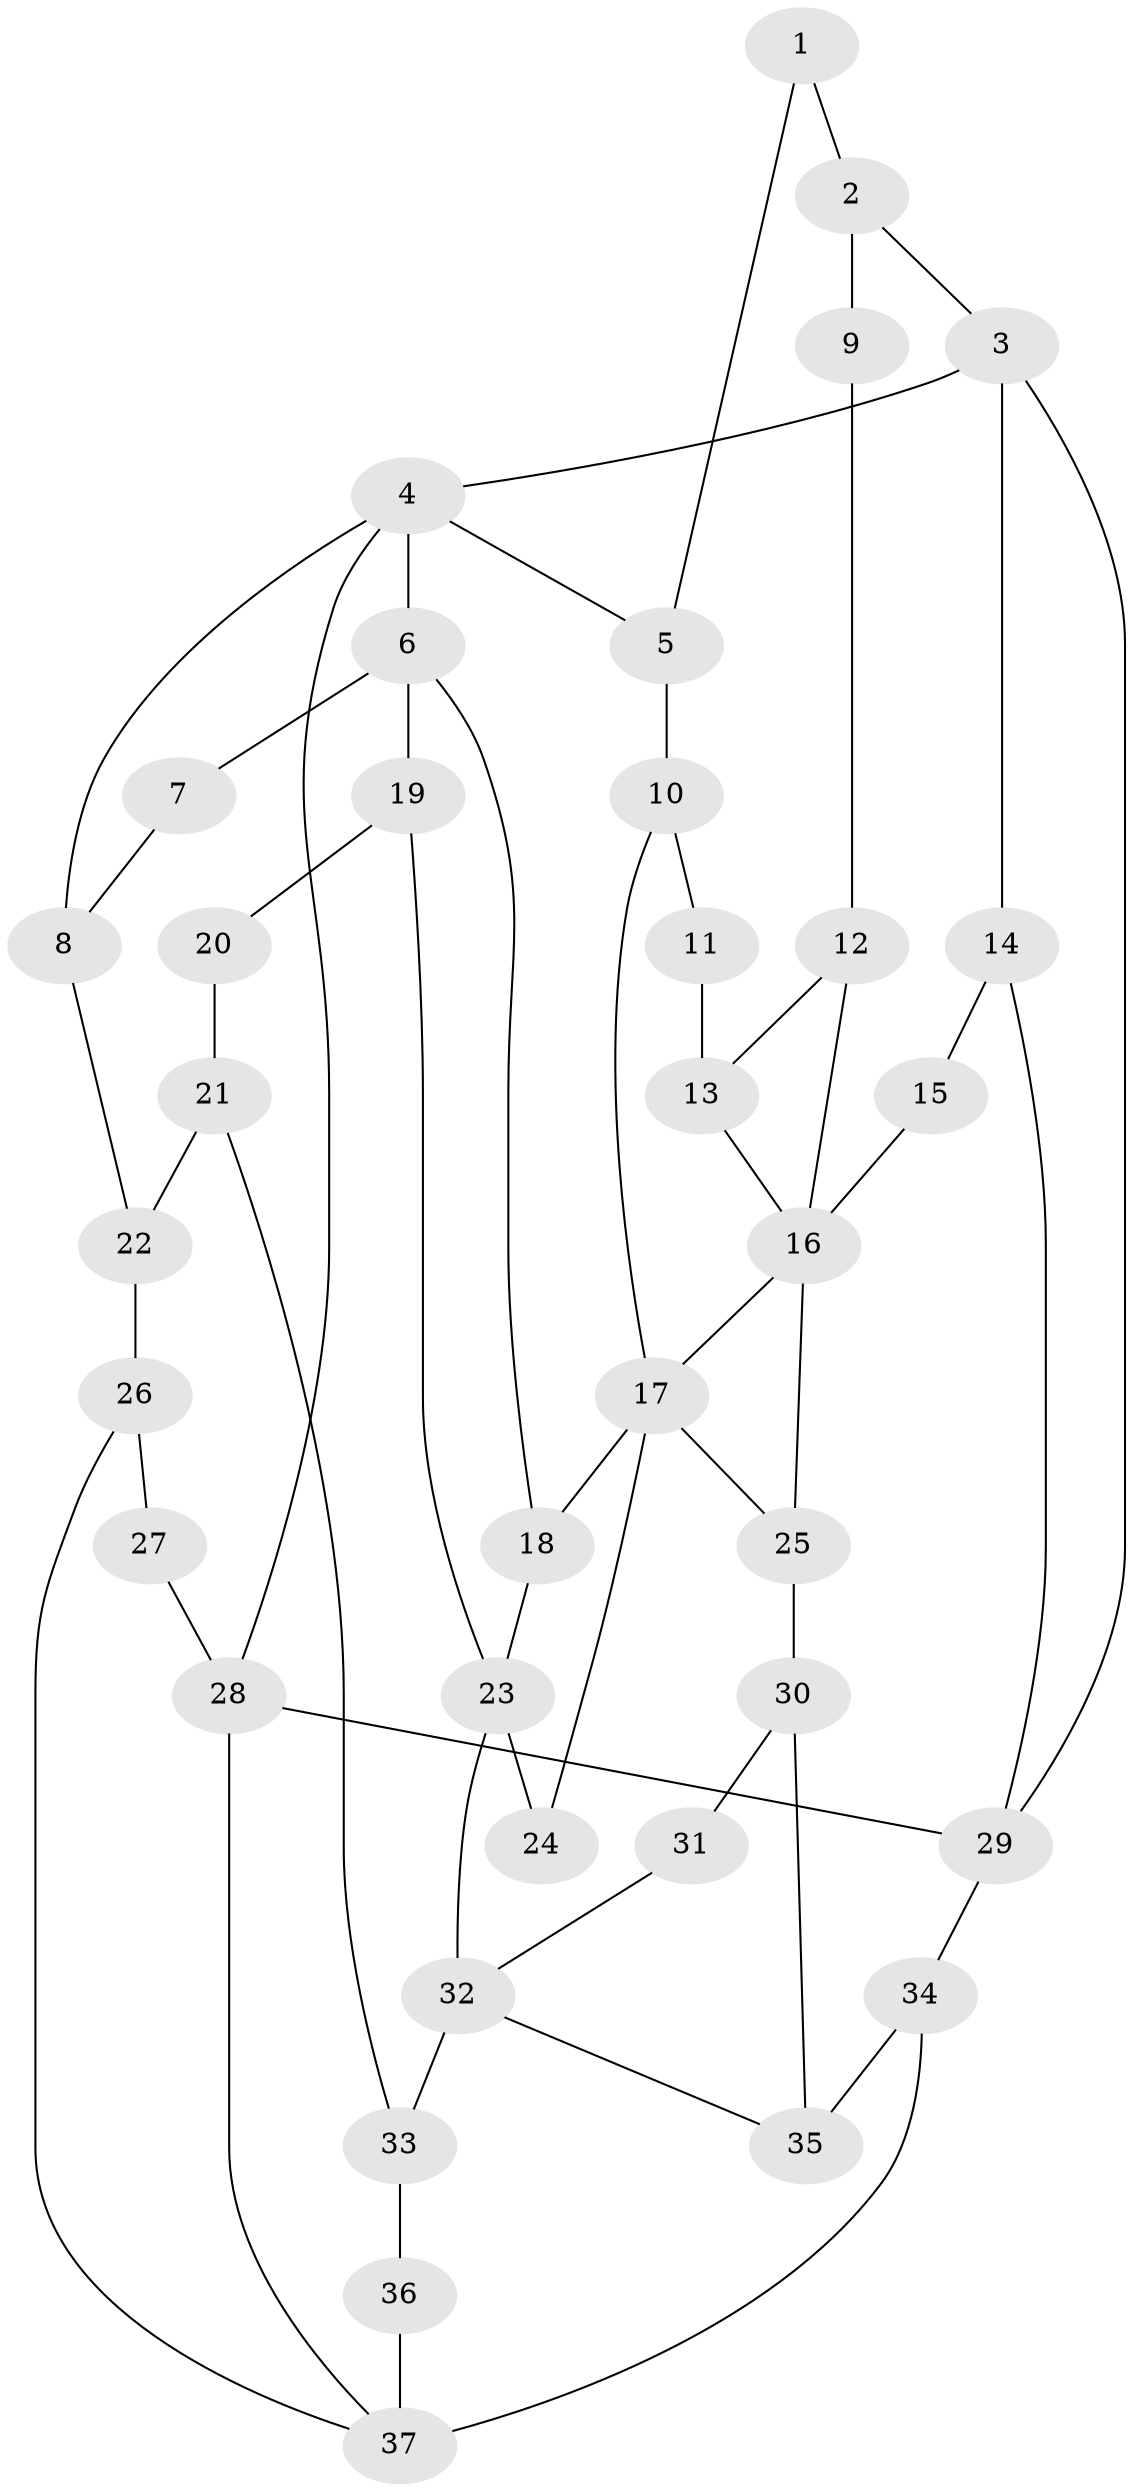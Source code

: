 // original degree distribution, {4: 0.20270270270270271, 5: 0.5135135135135135, 3: 0.05405405405405406, 6: 0.22972972972972974}
// Generated by graph-tools (version 1.1) at 2025/54/03/04/25 22:54:21]
// undirected, 37 vertices, 57 edges
graph export_dot {
  node [color=gray90,style=filled];
  1;
  2;
  3;
  4;
  5;
  6;
  7;
  8;
  9;
  10;
  11;
  12;
  13;
  14;
  15;
  16;
  17;
  18;
  19;
  20;
  21;
  22;
  23;
  24;
  25;
  26;
  27;
  28;
  29;
  30;
  31;
  32;
  33;
  34;
  35;
  36;
  37;
  1 -- 2 [weight=1.0];
  1 -- 5 [weight=1.0];
  2 -- 3 [weight=1.0];
  2 -- 9 [weight=1.0];
  3 -- 4 [weight=1.0];
  3 -- 14 [weight=1.0];
  3 -- 29 [weight=1.0];
  4 -- 5 [weight=1.0];
  4 -- 6 [weight=1.0];
  4 -- 8 [weight=1.0];
  4 -- 28 [weight=1.0];
  5 -- 10 [weight=1.0];
  6 -- 7 [weight=2.0];
  6 -- 18 [weight=1.0];
  6 -- 19 [weight=2.0];
  7 -- 8 [weight=1.0];
  8 -- 22 [weight=1.0];
  9 -- 12 [weight=1.0];
  10 -- 11 [weight=1.0];
  10 -- 17 [weight=1.0];
  11 -- 13 [weight=1.0];
  12 -- 13 [weight=1.0];
  12 -- 16 [weight=1.0];
  13 -- 16 [weight=1.0];
  14 -- 15 [weight=4.0];
  14 -- 29 [weight=1.0];
  15 -- 16 [weight=2.0];
  16 -- 17 [weight=1.0];
  16 -- 25 [weight=1.0];
  17 -- 18 [weight=1.0];
  17 -- 24 [weight=1.0];
  17 -- 25 [weight=1.0];
  18 -- 23 [weight=1.0];
  19 -- 20 [weight=2.0];
  19 -- 23 [weight=1.0];
  20 -- 21 [weight=2.0];
  21 -- 22 [weight=1.0];
  21 -- 33 [weight=1.0];
  22 -- 26 [weight=1.0];
  23 -- 24 [weight=2.0];
  23 -- 32 [weight=2.0];
  25 -- 30 [weight=2.0];
  26 -- 27 [weight=2.0];
  26 -- 37 [weight=1.0];
  27 -- 28 [weight=1.0];
  28 -- 29 [weight=1.0];
  28 -- 37 [weight=1.0];
  29 -- 34 [weight=1.0];
  30 -- 31 [weight=2.0];
  30 -- 35 [weight=2.0];
  31 -- 32 [weight=1.0];
  32 -- 33 [weight=1.0];
  32 -- 35 [weight=1.0];
  33 -- 36 [weight=1.0];
  34 -- 35 [weight=2.0];
  34 -- 37 [weight=2.0];
  36 -- 37 [weight=2.0];
}
